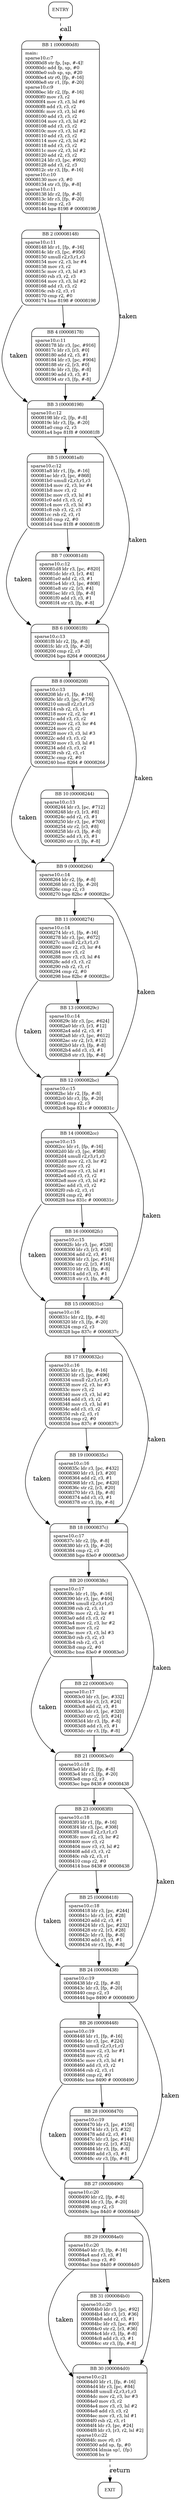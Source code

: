 digraph main{
node [shape=Mrecord, labeljust=l, fontsize=10];
	"0" [label="ENTRY"]
	"0" -> "1" [label="call", style=dashed, weight=2];
	"1" [label="{BB 1 (000080d8) | main:\lsparse10.c:7\l000080d8    str fp, [sp, #-4]!\l000080dc    add fp, sp, #0\l000080e0    sub sp, sp, #20\l000080e4    str r0, [fp, #-16]\l000080e8    str r1, [fp, #-20]\lsparse10.c:9\l000080ec    ldr r2, [fp, #-16]\l000080f0    mov r3, r2\l000080f4    mov r3, r3, lsl #6\l000080f8    add r3, r3, r2\l000080fc    mov r3, r3, lsl #6\l00008100    add r3, r3, r2\l00008104    mov r3, r3, lsl #2\l00008108    add r3, r3, r2\l0000810c    mov r3, r3, lsl #2\l00008110    add r3, r3, r2\l00008114    mov r2, r3, lsl #2\l00008118    add r3, r3, r2\l0000811c    mov r2, r3, lsl #2\l00008120    add r2, r3, r2\l00008124    ldr r3, [pc, #992]\l00008128    add r3, r2, r3\l0000812c    str r3, [fp, #-16]\lsparse10.c:10\l00008130    mov r3, #0\l00008134    str r3, [fp, #-8]\lsparse10.c:11\l00008138    ldr r2, [fp, #-8]\l0000813c    ldr r3, [fp, #-20]\l00008140    cmp r2, r3\l00008144    bge 8198    # 00008198\l }"]
	"1" -> "2" [weight=4];
	"1" -> "3" [label="taken", weight=3];
	"2" [label="{BB 2 (00008148) | sparse10.c:11\l00008148    ldr r1, [fp, #-16]\l0000814c    ldr r3, [pc, #956]\l00008150    umull r2,r3,r1,r3\l00008154    mov r2, r3, lsr #4\l00008158    mov r3, r2\l0000815c    mov r3, r3, lsl #3\l00008160    rsb r3, r2, r3\l00008164    mov r3, r3, lsl #2\l00008168    add r3, r3, r2\l0000816c    rsb r2, r3, r1\l00008170    cmp r2, #0\l00008174    bne 8198    # 00008198\l }"]
	"2" -> "4" [weight=4];
	"2" -> "3" [label="taken", weight=3];
	"3" [label="{BB 3 (00008198) | sparse10.c:12\l00008198    ldr r2, [fp, #-8]\l0000819c    ldr r3, [fp, #-20]\l000081a0    cmp r2, r3\l000081a4    bge 81f8    # 000081f8\l }"]
	"3" -> "5" [weight=4];
	"3" -> "6" [label="taken", weight=3];
	"4" [label="{BB 4 (00008178) | sparse10.c:11\l00008178    ldr r3, [pc, #916]\l0000817c    ldr r3, [r3, #0]\l00008180    add r2, r3, #1\l00008184    ldr r3, [pc, #904]\l00008188    str r2, [r3, #0]\l0000818c    ldr r3, [fp, #-8]\l00008190    add r3, r3, #1\l00008194    str r3, [fp, #-8]\l }"]
	"4" -> "3" [weight=4];
	"5" [label="{BB 5 (000081a8) | sparse10.c:12\l000081a8    ldr r1, [fp, #-16]\l000081ac    ldr r3, [pc, #868]\l000081b0    umull r2,r3,r1,r3\l000081b4    mov r2, r3, lsr #4\l000081b8    mov r3, r2\l000081bc    mov r3, r3, lsl #1\l000081c0    add r3, r3, r2\l000081c4    mov r3, r3, lsl #3\l000081c8    rsb r3, r2, r3\l000081cc    rsb r2, r3, r1\l000081d0    cmp r2, #0\l000081d4    bne 81f8    # 000081f8\l }"]
	"5" -> "7" [weight=4];
	"5" -> "6" [label="taken", weight=3];
	"6" [label="{BB 6 (000081f8) | sparse10.c:13\l000081f8    ldr r2, [fp, #-8]\l000081fc    ldr r3, [fp, #-20]\l00008200    cmp r2, r3\l00008204    bge 8264    # 00008264\l }"]
	"6" -> "8" [weight=4];
	"6" -> "9" [label="taken", weight=3];
	"7" [label="{BB 7 (000081d8) | sparse10.c:12\l000081d8    ldr r3, [pc, #820]\l000081dc    ldr r3, [r3, #4]\l000081e0    add r2, r3, #1\l000081e4    ldr r3, [pc, #808]\l000081e8    str r2, [r3, #4]\l000081ec    ldr r3, [fp, #-8]\l000081f0    add r3, r3, #1\l000081f4    str r3, [fp, #-8]\l }"]
	"7" -> "6" [weight=4];
	"8" [label="{BB 8 (00008208) | sparse10.c:13\l00008208    ldr r1, [fp, #-16]\l0000820c    ldr r3, [pc, #776]\l00008210    umull r2,r3,r1,r3\l00008214    rsb r2, r3, r1\l00008218    mov r2, r2, lsr #1\l0000821c    add r3, r3, r2\l00008220    mov r2, r3, lsr #4\l00008224    mov r3, r2\l00008228    mov r3, r3, lsl #3\l0000822c    add r3, r3, r2\l00008230    mov r3, r3, lsl #1\l00008234    add r3, r3, r2\l00008238    rsb r2, r3, r1\l0000823c    cmp r2, #0\l00008240    bne 8264    # 00008264\l }"]
	"8" -> "10" [weight=4];
	"8" -> "9" [label="taken", weight=3];
	"9" [label="{BB 9 (00008264) | sparse10.c:14\l00008264    ldr r2, [fp, #-8]\l00008268    ldr r3, [fp, #-20]\l0000826c    cmp r2, r3\l00008270    bge 82bc    # 000082bc\l }"]
	"9" -> "11" [weight=4];
	"9" -> "12" [label="taken", weight=3];
	"10" [label="{BB 10 (00008244) | sparse10.c:13\l00008244    ldr r3, [pc, #712]\l00008248    ldr r3, [r3, #8]\l0000824c    add r2, r3, #1\l00008250    ldr r3, [pc, #700]\l00008254    str r2, [r3, #8]\l00008258    ldr r3, [fp, #-8]\l0000825c    add r3, r3, #1\l00008260    str r3, [fp, #-8]\l }"]
	"10" -> "9" [weight=4];
	"11" [label="{BB 11 (00008274) | sparse10.c:14\l00008274    ldr r1, [fp, #-16]\l00008278    ldr r3, [pc, #672]\l0000827c    umull r2,r3,r1,r3\l00008280    mov r2, r3, lsr #4\l00008284    mov r3, r2\l00008288    mov r3, r3, lsl #4\l0000828c    add r3, r3, r2\l00008290    rsb r2, r3, r1\l00008294    cmp r2, #0\l00008298    bne 82bc    # 000082bc\l }"]
	"11" -> "13" [weight=4];
	"11" -> "12" [label="taken", weight=3];
	"12" [label="{BB 12 (000082bc) | sparse10.c:15\l000082bc    ldr r2, [fp, #-8]\l000082c0    ldr r3, [fp, #-20]\l000082c4    cmp r2, r3\l000082c8    bge 831c    # 0000831c\l }"]
	"12" -> "14" [weight=4];
	"12" -> "15" [label="taken", weight=3];
	"13" [label="{BB 13 (0000829c) | sparse10.c:14\l0000829c    ldr r3, [pc, #624]\l000082a0    ldr r3, [r3, #12]\l000082a4    add r2, r3, #1\l000082a8    ldr r3, [pc, #612]\l000082ac    str r2, [r3, #12]\l000082b0    ldr r3, [fp, #-8]\l000082b4    add r3, r3, #1\l000082b8    str r3, [fp, #-8]\l }"]
	"13" -> "12" [weight=4];
	"14" [label="{BB 14 (000082cc) | sparse10.c:15\l000082cc    ldr r1, [fp, #-16]\l000082d0    ldr r3, [pc, #588]\l000082d4    umull r2,r3,r1,r3\l000082d8    mov r2, r3, lsr #2\l000082dc    mov r3, r2\l000082e0    mov r3, r3, lsl #1\l000082e4    add r3, r3, r2\l000082e8    mov r3, r3, lsl #2\l000082ec    add r3, r3, r2\l000082f0    rsb r2, r3, r1\l000082f4    cmp r2, #0\l000082f8    bne 831c    # 0000831c\l }"]
	"14" -> "16" [weight=4];
	"14" -> "15" [label="taken", weight=3];
	"15" [label="{BB 15 (0000831c) | sparse10.c:16\l0000831c    ldr r2, [fp, #-8]\l00008320    ldr r3, [fp, #-20]\l00008324    cmp r2, r3\l00008328    bge 837c    # 0000837c\l }"]
	"15" -> "17" [weight=4];
	"15" -> "18" [label="taken", weight=3];
	"16" [label="{BB 16 (000082fc) | sparse10.c:15\l000082fc    ldr r3, [pc, #528]\l00008300    ldr r3, [r3, #16]\l00008304    add r2, r3, #1\l00008308    ldr r3, [pc, #516]\l0000830c    str r2, [r3, #16]\l00008310    ldr r3, [fp, #-8]\l00008314    add r3, r3, #1\l00008318    str r3, [fp, #-8]\l }"]
	"16" -> "15" [weight=4];
	"17" [label="{BB 17 (0000832c) | sparse10.c:16\l0000832c    ldr r1, [fp, #-16]\l00008330    ldr r3, [pc, #496]\l00008334    umull r2,r3,r1,r3\l00008338    mov r2, r3, lsr #3\l0000833c    mov r3, r2\l00008340    mov r3, r3, lsl #2\l00008344    add r3, r3, r2\l00008348    mov r3, r3, lsl #1\l0000834c    add r3, r3, r2\l00008350    rsb r2, r3, r1\l00008354    cmp r2, #0\l00008358    bne 837c    # 0000837c\l }"]
	"17" -> "19" [weight=4];
	"17" -> "18" [label="taken", weight=3];
	"18" [label="{BB 18 (0000837c) | sparse10.c:17\l0000837c    ldr r2, [fp, #-8]\l00008380    ldr r3, [fp, #-20]\l00008384    cmp r2, r3\l00008388    bge 83e0    # 000083e0\l }"]
	"18" -> "20" [weight=4];
	"18" -> "21" [label="taken", weight=3];
	"19" [label="{BB 19 (0000835c) | sparse10.c:16\l0000835c    ldr r3, [pc, #432]\l00008360    ldr r3, [r3, #20]\l00008364    add r2, r3, #1\l00008368    ldr r3, [pc, #420]\l0000836c    str r2, [r3, #20]\l00008370    ldr r3, [fp, #-8]\l00008374    add r3, r3, #1\l00008378    str r3, [fp, #-8]\l }"]
	"19" -> "18" [weight=4];
	"20" [label="{BB 20 (0000838c) | sparse10.c:17\l0000838c    ldr r1, [fp, #-16]\l00008390    ldr r3, [pc, #404]\l00008394    umull r2,r3,r1,r3\l00008398    rsb r2, r3, r1\l0000839c    mov r2, r2, lsr #1\l000083a0    add r3, r3, r2\l000083a4    mov r2, r3, lsr #2\l000083a8    mov r3, r2\l000083ac    mov r3, r3, lsl #3\l000083b0    rsb r3, r2, r3\l000083b4    rsb r2, r3, r1\l000083b8    cmp r2, #0\l000083bc    bne 83e0    # 000083e0\l }"]
	"20" -> "22" [weight=4];
	"20" -> "21" [label="taken", weight=3];
	"21" [label="{BB 21 (000083e0) | sparse10.c:18\l000083e0    ldr r2, [fp, #-8]\l000083e4    ldr r3, [fp, #-20]\l000083e8    cmp r2, r3\l000083ec    bge 8438    # 00008438\l }"]
	"21" -> "23" [weight=4];
	"21" -> "24" [label="taken", weight=3];
	"22" [label="{BB 22 (000083c0) | sparse10.c:17\l000083c0    ldr r3, [pc, #332]\l000083c4    ldr r3, [r3, #24]\l000083c8    add r2, r3, #1\l000083cc    ldr r3, [pc, #320]\l000083d0    str r2, [r3, #24]\l000083d4    ldr r3, [fp, #-8]\l000083d8    add r3, r3, #1\l000083dc    str r3, [fp, #-8]\l }"]
	"22" -> "21" [weight=4];
	"23" [label="{BB 23 (000083f0) | sparse10.c:18\l000083f0    ldr r1, [fp, #-16]\l000083f4    ldr r3, [pc, #308]\l000083f8    umull r2,r3,r1,r3\l000083fc    mov r2, r3, lsr #2\l00008400    mov r3, r2\l00008404    mov r3, r3, lsl #2\l00008408    add r3, r3, r2\l0000840c    rsb r2, r3, r1\l00008410    cmp r2, #0\l00008414    bne 8438    # 00008438\l }"]
	"23" -> "25" [weight=4];
	"23" -> "24" [label="taken", weight=3];
	"24" [label="{BB 24 (00008438) | sparse10.c:19\l00008438    ldr r2, [fp, #-8]\l0000843c    ldr r3, [fp, #-20]\l00008440    cmp r2, r3\l00008444    bge 8490    # 00008490\l }"]
	"24" -> "26" [weight=4];
	"24" -> "27" [label="taken", weight=3];
	"25" [label="{BB 25 (00008418) | sparse10.c:18\l00008418    ldr r3, [pc, #244]\l0000841c    ldr r3, [r3, #28]\l00008420    add r2, r3, #1\l00008424    ldr r3, [pc, #232]\l00008428    str r2, [r3, #28]\l0000842c    ldr r3, [fp, #-8]\l00008430    add r3, r3, #1\l00008434    str r3, [fp, #-8]\l }"]
	"25" -> "24" [weight=4];
	"26" [label="{BB 26 (00008448) | sparse10.c:19\l00008448    ldr r1, [fp, #-16]\l0000844c    ldr r3, [pc, #224]\l00008450    umull r2,r3,r1,r3\l00008454    mov r2, r3, lsr #1\l00008458    mov r3, r2\l0000845c    mov r3, r3, lsl #1\l00008460    add r3, r3, r2\l00008464    rsb r2, r3, r1\l00008468    cmp r2, #0\l0000846c    bne 8490    # 00008490\l }"]
	"26" -> "28" [weight=4];
	"26" -> "27" [label="taken", weight=3];
	"27" [label="{BB 27 (00008490) | sparse10.c:20\l00008490    ldr r2, [fp, #-8]\l00008494    ldr r3, [fp, #-20]\l00008498    cmp r2, r3\l0000849c    bge 84d0    # 000084d0\l }"]
	"27" -> "29" [weight=4];
	"27" -> "30" [label="taken", weight=3];
	"28" [label="{BB 28 (00008470) | sparse10.c:19\l00008470    ldr r3, [pc, #156]\l00008474    ldr r3, [r3, #32]\l00008478    add r2, r3, #1\l0000847c    ldr r3, [pc, #144]\l00008480    str r2, [r3, #32]\l00008484    ldr r3, [fp, #-8]\l00008488    add r3, r3, #1\l0000848c    str r3, [fp, #-8]\l }"]
	"28" -> "27" [weight=4];
	"29" [label="{BB 29 (000084a0) | sparse10.c:20\l000084a0    ldr r3, [fp, #-16]\l000084a4    and r3, r3, #1\l000084a8    cmp r3, #0\l000084ac    bne 84d0    # 000084d0\l }"]
	"29" -> "31" [weight=4];
	"29" -> "30" [label="taken", weight=3];
	"30" [label="{BB 30 (000084d0) | sparse10.c:21\l000084d0    ldr r1, [fp, #-16]\l000084d4    ldr r3, [pc, #84]\l000084d8    umull r2,r3,r1,r3\l000084dc    mov r2, r3, lsr #3\l000084e0    mov r3, r2\l000084e4    mov r3, r3, lsl #2\l000084e8    add r3, r3, r2\l000084ec    mov r3, r3, lsl #1\l000084f0    rsb r2, r3, r1\l000084f4    ldr r3, [pc, #24]\l000084f8    ldr r3, [r3, r2, lsl #2]\lsparse10.c:22\l000084fc    mov r0, r3\l00008500    add sp, fp, #0\l00008504    ldmia sp!, \{fp\}\l00008508    bx lr\l }"]
	"30" -> "32" [label="return", style=dashed, weight=2];
	"31" [label="{BB 31 (000084b0) | sparse10.c:20\l000084b0    ldr r3, [pc, #92]\l000084b4    ldr r3, [r3, #36]\l000084b8    add r2, r3, #1\l000084bc    ldr r3, [pc, #80]\l000084c0    str r2, [r3, #36]\l000084c4    ldr r3, [fp, #-8]\l000084c8    add r3, r3, #1\l000084cc    str r3, [fp, #-8]\l }"]
	"31" -> "30" [weight=4];
	"32" [label="EXIT"]
}
